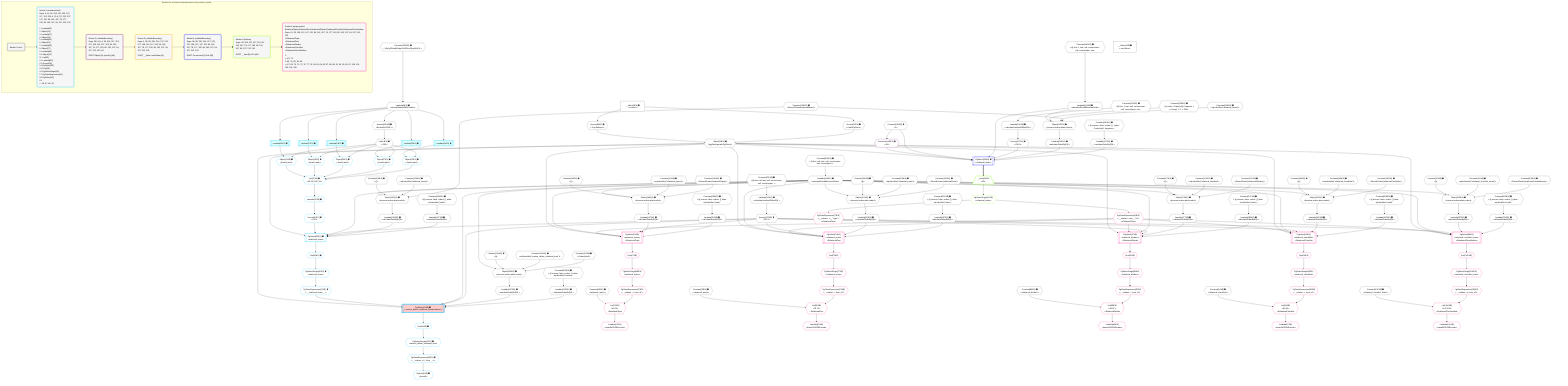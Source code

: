 %%{init: {'themeVariables': { 'fontSize': '12px'}}}%%
graph TD
    classDef path fill:#eee,stroke:#000,color:#000
    classDef plan fill:#fff,stroke-width:1px,color:#000
    classDef itemplan fill:#fff,stroke-width:2px,color:#000
    classDef unbatchedplan fill:#dff,stroke-width:1px,color:#000
    classDef sideeffectplan fill:#fcc,stroke-width:2px,color:#000
    classDef bucket fill:#f6f6f6,color:#000,stroke-width:2px,text-align:left


    %% plan dependencies
    Object116{{"Object[116∈0] ➊<br />ᐸ{reverse,orders,alias,codec}ᐳ"}}:::plan
    Lambda108{{"Lambda[108∈0] ➊<br />ᐸcalculateShouldReverseOrderᐳ"}}:::plan
    Constant113{{"Constant[113∈0] ➊<br />ᐸ[]ᐳ"}}:::plan
    Constant114{{"Constant[114∈0] ➊<br />ᐸsql.identifier(”custom_delete_relational_item”)ᐳ"}}:::plan
    Constant115{{"Constant[115∈0] ➊<br />ᐸCodec(bool)ᐳ"}}:::plan
    Lambda108 & Constant113 & Constant114 & Constant115 --> Object116
    Object131{{"Object[131∈0] ➊<br />ᐸ{reverse,orders,alias,codec}ᐳ"}}:::plan
    Constant128{{"Constant[128∈0] ➊<br />ᐸ[]ᐳ"}}:::plan
    Constant129{{"Constant[129∈0] ➊<br />ᐸsql.identifier(”relational_items”)ᐳ"}}:::plan
    Constant130{{"Constant[130∈0] ➊<br />ᐸRecordCodec(relationalItems)ᐳ"}}:::plan
    Lambda108 & Constant128 & Constant129 & Constant130 --> Object131
    Object146{{"Object[146∈0] ➊<br />ᐸ{reverse,orders,alias,codec}ᐳ"}}:::plan
    Constant143{{"Constant[143∈0] ➊<br />ᐸ[]ᐳ"}}:::plan
    Constant144{{"Constant[144∈0] ➊<br />ᐸsql.identifier(”relational_topics”)ᐳ"}}:::plan
    Constant145{{"Constant[145∈0] ➊<br />ᐸRecordCodec(relationalTopics)ᐳ"}}:::plan
    Lambda108 & Constant143 & Constant144 & Constant145 --> Object146
    Object161{{"Object[161∈0] ➊<br />ᐸ{reverse,orders,alias,codec}ᐳ"}}:::plan
    Constant158{{"Constant[158∈0] ➊<br />ᐸ[]ᐳ"}}:::plan
    Constant159{{"Constant[159∈0] ➊<br />ᐸsql.identifier(”relational_posts”)ᐳ"}}:::plan
    Constant160{{"Constant[160∈0] ➊<br />ᐸRecordCodec(relationalPosts)ᐳ"}}:::plan
    Lambda108 & Constant158 & Constant159 & Constant160 --> Object161
    Object176{{"Object[176∈0] ➊<br />ᐸ{reverse,orders,alias,codec}ᐳ"}}:::plan
    Constant173{{"Constant[173∈0] ➊<br />ᐸ[]ᐳ"}}:::plan
    Constant174{{"Constant[174∈0] ➊<br />ᐸsql.identifier(”relational_dividers”)ᐳ"}}:::plan
    Constant175{{"Constant[175∈0] ➊<br />ᐸRecordCodec(relationalDividers)ᐳ"}}:::plan
    Lambda108 & Constant173 & Constant174 & Constant175 --> Object176
    Object191{{"Object[191∈0] ➊<br />ᐸ{reverse,orders,alias,codec}ᐳ"}}:::plan
    Constant188{{"Constant[188∈0] ➊<br />ᐸ[]ᐳ"}}:::plan
    Constant189{{"Constant[189∈0] ➊<br />ᐸsql.identifier(”relational_checklists”)ᐳ"}}:::plan
    Constant190{{"Constant[190∈0] ➊<br />ᐸRecordCodec(relationalChecklists)ᐳ"}}:::plan
    Lambda108 & Constant188 & Constant189 & Constant190 --> Object191
    Object206{{"Object[206∈0] ➊<br />ᐸ{reverse,orders,alias,codec}ᐳ"}}:::plan
    Constant203{{"Constant[203∈0] ➊<br />ᐸ[]ᐳ"}}:::plan
    Constant204{{"Constant[204∈0] ➊<br />ᐸsql.identifier(”relational_checklist_items”)ᐳ"}}:::plan
    Constant205{{"Constant[205∈0] ➊<br />ᐸRecordCodec(relationalChecklistItems)ᐳ"}}:::plan
    Lambda108 & Constant203 & Constant204 & Constant205 --> Object206
    Object221{{"Object[221∈0] ➊<br />ᐸ{reverse,orders,alias,codec}ᐳ"}}:::plan
    Lambda214{{"Lambda[214∈0] ➊<br />ᐸcalculateShouldReverseOrderᐳ"}}:::plan
    Constant218{{"Constant[218∈0] ➊<br />ᐸ[ { codec: Codec(int4), fragment: { n: [Array], f: 0, c: 266ᐳ"}}:::plan
    Constant219{{"Constant[219∈0] ➊<br />ᐸsql.identifier(”relational_items”)ᐳ"}}:::plan
    Lambda214 & Constant218 & Constant219 & Constant130 --> Object221
    Object38{{"Object[38∈0] ➊<br />ᐸ{pgSettings,withPgClient}ᐳ"}}:::plan
    Access36{{"Access[36∈0] ➊<br />ᐸ2.pgSettingsᐳ"}}:::plan
    Access37{{"Access[37∈0] ➊<br />ᐸ2.withPgClientᐳ"}}:::plan
    Access36 & Access37 --> Object38
    Lambda9{{"Lambda[9∈0] ➊<br />ᐸdecodeNodeIdWithCodecsᐳ"}}:::plan
    Constant229{{"Constant[229∈0] ➊<br />ᐸ'WyJyZWxhdGlvbmFsX3RvcGljcyIsMV0='ᐳ"}}:::plan
    Constant229 --> Lambda9
    List14{{"List[14∈0] ➊<br />ᐸ228ᐳ"}}:::plan
    Access228{{"Access[228∈0] ➊<br />ᐸ9.base64JSON.1ᐳ"}}:::plan
    Access228 --> List14
    __Value2["__Value[2∈0] ➊<br />ᐸcontextᐳ"]:::plan
    __Value2 --> Access36
    __Value2 --> Access37
    Constant231{{"Constant[231∈0] ➊<br />ᐸ§{ first: null, last: null, cursorLower: null, cursorUpper: ᐳ"}}:::plan
    Constant231 --> Lambda108
    Lambda111{{"Lambda[111∈0] ➊<br />ᐸcalculateLimitAndOffsetSQLᐳ"}}:::plan
    Constant232{{"Constant[232∈0] ➊<br />ᐸ§{ first: null, last: null, cursorLower: null, cursorUpper: ᐳ"}}:::plan
    Constant232 --> Lambda111
    Access112{{"Access[112∈0] ➊<br />ᐸ111.0ᐳ"}}:::plan
    Lambda111 --> Access112
    Lambda117{{"Lambda[117∈0] ➊<br />ᐸcalculateOrderBySQLᐳ"}}:::plan
    Object116 --> Lambda117
    Lambda122{{"Lambda[122∈0] ➊<br />ᐸcalculateOrderBySQLᐳ"}}:::plan
    Constant233{{"Constant[233∈0] ➊<br />ᐸ§{ reverse: false, orders: [], alias: sql.identifier(”customᐳ"}}:::plan
    Constant233 --> Lambda122
    Lambda132{{"Lambda[132∈0] ➊<br />ᐸcalculateOrderBySQLᐳ"}}:::plan
    Object131 --> Lambda132
    Lambda137{{"Lambda[137∈0] ➊<br />ᐸcalculateOrderBySQLᐳ"}}:::plan
    Constant234{{"Constant[234∈0] ➊<br />ᐸ§{ reverse: false, orders: [], alias: sql.identifier(”relatiᐳ"}}:::plan
    Constant234 --> Lambda137
    Lambda147{{"Lambda[147∈0] ➊<br />ᐸcalculateOrderBySQLᐳ"}}:::plan
    Object146 --> Lambda147
    Lambda152{{"Lambda[152∈0] ➊<br />ᐸcalculateOrderBySQLᐳ"}}:::plan
    Constant235{{"Constant[235∈0] ➊<br />ᐸ§{ reverse: false, orders: [], alias: sql.identifier(”relatiᐳ"}}:::plan
    Constant235 --> Lambda152
    Lambda162{{"Lambda[162∈0] ➊<br />ᐸcalculateOrderBySQLᐳ"}}:::plan
    Object161 --> Lambda162
    Lambda167{{"Lambda[167∈0] ➊<br />ᐸcalculateOrderBySQLᐳ"}}:::plan
    Constant236{{"Constant[236∈0] ➊<br />ᐸ§{ reverse: false, orders: [], alias: sql.identifier(”relatiᐳ"}}:::plan
    Constant236 --> Lambda167
    Lambda177{{"Lambda[177∈0] ➊<br />ᐸcalculateOrderBySQLᐳ"}}:::plan
    Object176 --> Lambda177
    Lambda182{{"Lambda[182∈0] ➊<br />ᐸcalculateOrderBySQLᐳ"}}:::plan
    Constant237{{"Constant[237∈0] ➊<br />ᐸ§{ reverse: false, orders: [], alias: sql.identifier(”relatiᐳ"}}:::plan
    Constant237 --> Lambda182
    Lambda192{{"Lambda[192∈0] ➊<br />ᐸcalculateOrderBySQLᐳ"}}:::plan
    Object191 --> Lambda192
    Lambda197{{"Lambda[197∈0] ➊<br />ᐸcalculateOrderBySQLᐳ"}}:::plan
    Constant238{{"Constant[238∈0] ➊<br />ᐸ§{ reverse: false, orders: [], alias: sql.identifier(”relatiᐳ"}}:::plan
    Constant238 --> Lambda197
    Lambda207{{"Lambda[207∈0] ➊<br />ᐸcalculateOrderBySQLᐳ"}}:::plan
    Object206 --> Lambda207
    Lambda212{{"Lambda[212∈0] ➊<br />ᐸcalculateOrderBySQLᐳ"}}:::plan
    Constant239{{"Constant[239∈0] ➊<br />ᐸ§{ reverse: false, orders: [], alias: sql.identifier(”relatiᐳ"}}:::plan
    Constant239 --> Lambda212
    Constant241{{"Constant[241∈0] ➊<br />ᐸ§{ first: 1, last: null, cursorLower: null, cursorUpper: nulᐳ"}}:::plan
    Constant241 --> Lambda214
    Lambda216{{"Lambda[216∈0] ➊<br />ᐸcalculateLimitAndOffsetSQLᐳ"}}:::plan
    Constant242{{"Constant[242∈0] ➊<br />ᐸ§{ first: 1, last: null, cursorLower: null, cursorUpper: nulᐳ"}}:::plan
    Constant242 --> Lambda216
    Access217{{"Access[217∈0] ➊<br />ᐸ216.0ᐳ"}}:::plan
    Lambda216 --> Access217
    Lambda222{{"Lambda[222∈0] ➊<br />ᐸcalculateOrderBySQLᐳ"}}:::plan
    Object221 --> Lambda222
    Lambda227{{"Lambda[227∈0] ➊<br />ᐸcalculateOrderBySQLᐳ"}}:::plan
    Constant240{{"Constant[240∈0] ➊<br />ᐸ§{ reverse: false, orders: [ { codec: Codec(int4), fragment:ᐳ"}}:::plan
    Constant240 --> Lambda227
    Lambda9 --> Access228
    __Value4["__Value[4∈0] ➊<br />ᐸrootValueᐳ"]:::plan
    Constant69{{"Constant[69∈0] ➊<br />ᐸ'relational_topics'ᐳ"}}:::plan
    Constant78{{"Constant[78∈0] ➊<br />ᐸ'relational_posts'ᐳ"}}:::plan
    Constant86{{"Constant[86∈0] ➊<br />ᐸ'relational_dividers'ᐳ"}}:::plan
    Constant94{{"Constant[94∈0] ➊<br />ᐸ'relational_checklists'ᐳ"}}:::plan
    Constant102{{"Constant[102∈0] ➊<br />ᐸ'relational_checklist_items'ᐳ"}}:::plan
    Constant230{{"Constant[230∈0] ➊<br />ᐸ1ᐳ"}}:::plan
    PgSelect35[["PgSelect[35∈1] ➊<br />ᐸrelational_itemsᐳ"]]:::plan
    Access34{{"Access[34∈1] ➊<br />ᐸ33.0ᐳ"}}:::plan
    Object38 & Access34 & Lambda108 & Access112 & Lambda132 & Lambda137 --> PgSelect35
    PgSelect42[["PgSelect[42∈1] ➊<br />ᐸcustom_delete_relational_item(mutation)ᐳ"]]:::sideeffectplan
    PgClassExpression41{{"PgClassExpression[41∈1] ➊<br />ᐸ__relational_items__ᐳ"}}:::plan
    Object38 & PgClassExpression41 & Lambda108 & Access112 & Lambda117 & Lambda122 --> PgSelect42
    List32{{"List[32∈1] ➊<br />ᐸ15,19,23,27,31ᐳ"}}:::plan
    Object15{{"Object[15∈1] ➊<br />ᐸ{match,pks}ᐳ"}}:::plan
    Object19{{"Object[19∈1] ➊<br />ᐸ{match,pks}ᐳ"}}:::plan
    Object23{{"Object[23∈1] ➊<br />ᐸ{match,pks}ᐳ"}}:::plan
    Object27{{"Object[27∈1] ➊<br />ᐸ{match,pks}ᐳ"}}:::plan
    Object31{{"Object[31∈1] ➊<br />ᐸ{match,pks}ᐳ"}}:::plan
    Object15 & Object19 & Object23 & Object27 & Object31 --> List32
    Lambda13[["Lambda[13∈1] ➊"]]:::unbatchedplan
    Lambda13 & List14 --> Object15
    Lambda17[["Lambda[17∈1] ➊"]]:::unbatchedplan
    Lambda17 & List14 --> Object19
    Lambda21[["Lambda[21∈1] ➊"]]:::unbatchedplan
    Lambda21 & List14 --> Object23
    Lambda25[["Lambda[25∈1] ➊"]]:::unbatchedplan
    Lambda25 & List14 --> Object27
    Lambda29[["Lambda[29∈1] ➊"]]:::unbatchedplan
    Lambda29 & List14 --> Object31
    Lambda9 --> Lambda13
    Lambda9 --> Lambda17
    Lambda9 --> Lambda21
    Lambda9 --> Lambda25
    Lambda9 --> Lambda29
    Lambda33{{"Lambda[33∈1] ➊"}}:::plan
    List32 --> Lambda33
    Lambda33 --> Access34
    First39{{"First[39∈1] ➊"}}:::plan
    PgSelect35 --> First39
    PgSelectSingle40{{"PgSelectSingle[40∈1] ➊<br />ᐸrelational_itemsᐳ"}}:::plan
    First39 --> PgSelectSingle40
    PgSelectSingle40 --> PgClassExpression41
    First46{{"First[46∈1] ➊"}}:::plan
    PgSelect42 --> First46
    PgSelectSingle47{{"PgSelectSingle[47∈1] ➊<br />ᐸcustom_delete_relational_itemᐳ"}}:::plan
    First46 --> PgSelectSingle47
    PgClassExpression48{{"PgClassExpression[48∈1] ➊<br />ᐸ__custom_d...l_item__.vᐳ"}}:::plan
    PgSelectSingle47 --> PgClassExpression48
    Object49{{"Object[49∈1] ➊<br />ᐸ{result}ᐳ"}}:::plan
    PgClassExpression48 --> Object49
    Connection58{{"Connection[58∈2] ➊<br />ᐸ54ᐳ"}}:::plan
    Constant230 --> Connection58
    PgSelect59[["PgSelect[59∈4] ➊<br />ᐸrelational_itemsᐳ"]]:::plan
    Object38 & Connection58 & Constant230 & Lambda214 & Access217 & Lambda222 & Lambda227 --> PgSelect59
    __Item60[/"__Item[60∈5]<br />ᐸ59ᐳ"\]:::itemplan
    PgSelect59 ==> __Item60
    PgSelectSingle61{{"PgSelectSingle[61∈5]<br />ᐸrelational_itemsᐳ"}}:::plan
    __Item60 --> PgSelectSingle61
    PgSelect63[["PgSelect[63∈6]<br />ᐸrelational_topicsᐳ<br />ᐳRelationalTopic"]]:::plan
    PgClassExpression62{{"PgClassExpression[62∈6]<br />ᐸ__relation...ems__.”id”ᐳ<br />ᐳRelationalTopic"}}:::plan
    Object38 & PgClassExpression62 & Lambda108 & Access112 & Lambda147 & Lambda152 --> PgSelect63
    PgSelect74[["PgSelect[74∈6]<br />ᐸrelational_postsᐳ<br />ᐳRelationalPost"]]:::plan
    Object38 & PgClassExpression62 & Lambda108 & Access112 & Lambda162 & Lambda167 --> PgSelect74
    PgSelect82[["PgSelect[82∈6]<br />ᐸrelational_dividersᐳ<br />ᐳRelationalDivider"]]:::plan
    Object38 & PgClassExpression62 & Lambda108 & Access112 & Lambda177 & Lambda182 --> PgSelect82
    PgSelect90[["PgSelect[90∈6]<br />ᐸrelational_checklistsᐳ<br />ᐳRelationalChecklist"]]:::plan
    Object38 & PgClassExpression62 & Lambda108 & Access112 & Lambda192 & Lambda197 --> PgSelect90
    PgSelect98[["PgSelect[98∈6]<br />ᐸrelational_checklist_itemsᐳ<br />ᐳRelationalChecklistItem"]]:::plan
    Object38 & PgClassExpression62 & Lambda108 & Access112 & Lambda207 & Lambda212 --> PgSelect98
    List71{{"List[71∈6]<br />ᐸ69,70ᐳ<br />ᐳRelationalTopic"}}:::plan
    PgClassExpression70{{"PgClassExpression[70∈6]<br />ᐸ__relation...c_item_id”ᐳ"}}:::plan
    Constant69 & PgClassExpression70 --> List71
    List80{{"List[80∈6]<br />ᐸ78,79ᐳ<br />ᐳRelationalPost"}}:::plan
    PgClassExpression79{{"PgClassExpression[79∈6]<br />ᐸ__relation...t_item_id”ᐳ"}}:::plan
    Constant78 & PgClassExpression79 --> List80
    List88{{"List[88∈6]<br />ᐸ86,87ᐳ<br />ᐳRelationalDivider"}}:::plan
    PgClassExpression87{{"PgClassExpression[87∈6]<br />ᐸ__relation...r_item_id”ᐳ"}}:::plan
    Constant86 & PgClassExpression87 --> List88
    List96{{"List[96∈6]<br />ᐸ94,95ᐳ<br />ᐳRelationalChecklist"}}:::plan
    PgClassExpression95{{"PgClassExpression[95∈6]<br />ᐸ__relation...t_item_id”ᐳ"}}:::plan
    Constant94 & PgClassExpression95 --> List96
    List104{{"List[104∈6]<br />ᐸ102,103ᐳ<br />ᐳRelationalChecklistItem"}}:::plan
    PgClassExpression103{{"PgClassExpression[103∈6]<br />ᐸ__relation...m_item_id”ᐳ"}}:::plan
    Constant102 & PgClassExpression103 --> List104
    PgSelectSingle61 --> PgClassExpression62
    First67{{"First[67∈6]"}}:::plan
    PgSelect63 --> First67
    PgSelectSingle68{{"PgSelectSingle[68∈6]<br />ᐸrelational_topicsᐳ"}}:::plan
    First67 --> PgSelectSingle68
    PgSelectSingle68 --> PgClassExpression70
    Lambda72{{"Lambda[72∈6]<br />ᐸbase64JSONEncodeᐳ"}}:::plan
    List71 --> Lambda72
    PgClassExpression73{{"PgClassExpression[73∈6]<br />ᐸ__relation...s__.”type”ᐳ<br />ᐳRelationalTopic"}}:::plan
    PgSelectSingle61 --> PgClassExpression73
    First76{{"First[76∈6]"}}:::plan
    PgSelect74 --> First76
    PgSelectSingle77{{"PgSelectSingle[77∈6]<br />ᐸrelational_postsᐳ"}}:::plan
    First76 --> PgSelectSingle77
    PgSelectSingle77 --> PgClassExpression79
    Lambda81{{"Lambda[81∈6]<br />ᐸbase64JSONEncodeᐳ"}}:::plan
    List80 --> Lambda81
    First84{{"First[84∈6]"}}:::plan
    PgSelect82 --> First84
    PgSelectSingle85{{"PgSelectSingle[85∈6]<br />ᐸrelational_dividersᐳ"}}:::plan
    First84 --> PgSelectSingle85
    PgSelectSingle85 --> PgClassExpression87
    Lambda89{{"Lambda[89∈6]<br />ᐸbase64JSONEncodeᐳ"}}:::plan
    List88 --> Lambda89
    First92{{"First[92∈6]"}}:::plan
    PgSelect90 --> First92
    PgSelectSingle93{{"PgSelectSingle[93∈6]<br />ᐸrelational_checklistsᐳ"}}:::plan
    First92 --> PgSelectSingle93
    PgSelectSingle93 --> PgClassExpression95
    Lambda97{{"Lambda[97∈6]<br />ᐸbase64JSONEncodeᐳ"}}:::plan
    List96 --> Lambda97
    First100{{"First[100∈6]"}}:::plan
    PgSelect98 --> First100
    PgSelectSingle101{{"PgSelectSingle[101∈6]<br />ᐸrelational_checklist_itemsᐳ"}}:::plan
    First100 --> PgSelectSingle101
    PgSelectSingle101 --> PgClassExpression103
    Lambda105{{"Lambda[105∈6]<br />ᐸbase64JSONEncodeᐳ"}}:::plan
    List104 --> Lambda105

    %% define steps

    subgraph "Buckets for mutations/v4/polymorphic.relay.custom_delete"
    Bucket0("Bucket 0 (root)"):::bucket
    classDef bucket0 stroke:#696969
    class Bucket0,__Value2,__Value4,Lambda9,List14,Access36,Access37,Object38,Constant69,Constant78,Constant86,Constant94,Constant102,Lambda108,Lambda111,Access112,Constant113,Constant114,Constant115,Object116,Lambda117,Lambda122,Constant128,Constant129,Constant130,Object131,Lambda132,Lambda137,Constant143,Constant144,Constant145,Object146,Lambda147,Lambda152,Constant158,Constant159,Constant160,Object161,Lambda162,Lambda167,Constant173,Constant174,Constant175,Object176,Lambda177,Lambda182,Constant188,Constant189,Constant190,Object191,Lambda192,Lambda197,Constant203,Constant204,Constant205,Object206,Lambda207,Lambda212,Lambda214,Lambda216,Access217,Constant218,Constant219,Object221,Lambda222,Lambda227,Access228,Constant229,Constant230,Constant231,Constant232,Constant233,Constant234,Constant235,Constant236,Constant237,Constant238,Constant239,Constant240,Constant241,Constant242 bucket0
    Bucket1("Bucket 1 (mutationField)<br />Deps: 9, 14, 38, 108, 112, 132, 137, 117, 122, 230, 4, 214, 217, 222, 227, 147, 152, 69, 162, 167, 78, 177, 182, 86, 192, 197, 94, 207, 212, 102<br /><br />1: Lambda[13]<br />2: Object[15]<br />3: Lambda[17]<br />4: Object[19]<br />5: Lambda[21]<br />6: Object[23]<br />7: Lambda[25]<br />8: Object[27]<br />9: Lambda[29]<br />10: Object[31]<br />11: List[32]<br />12: Lambda[33]<br />13: Access[34]<br />14: PgSelect[35]<br />15: First[39]<br />16: PgSelectSingle[40]<br />17: PgClassExpression[41]<br />18: PgSelect[42]<br />19: <br />ᐳ: 46, 47, 48, 49"):::bucket
    classDef bucket1 stroke:#00bfff
    class Bucket1,Lambda13,Object15,Lambda17,Object19,Lambda21,Object23,Lambda25,Object27,Lambda29,Object31,List32,Lambda33,Access34,PgSelect35,First39,PgSelectSingle40,PgClassExpression41,PgSelect42,First46,PgSelectSingle47,PgClassExpression48,Object49 bucket1
    Bucket2("Bucket 2 (nullableBoundary)<br />Deps: 230, 49, 4, 38, 214, 217, 222, 227, 108, 112, 147, 152, 69, 162, 167, 78, 177, 182, 86, 192, 197, 94, 207, 212, 102, 48<br /><br />ROOT Object{1}ᐸ{result}ᐳ[49]"):::bucket
    classDef bucket2 stroke:#7f007f
    class Bucket2,Connection58 bucket2
    Bucket3("Bucket 3 (nullableBoundary)<br />Deps: 4, 38, 58, 230, 214, 217, 222, 227, 108, 112, 147, 152, 69, 162, 167, 78, 177, 182, 86, 192, 197, 94, 207, 212, 102<br /><br />ROOT __ValueᐸrootValueᐳ[4]"):::bucket
    classDef bucket3 stroke:#ffa500
    class Bucket3 bucket3
    Bucket4("Bucket 4 (nullableBoundary)<br />Deps: 38, 58, 230, 214, 217, 222, 227, 108, 112, 147, 152, 69, 162, 167, 78, 177, 182, 86, 192, 197, 94, 207, 212, 102<br /><br />ROOT Connection{2}ᐸ54ᐳ[58]"):::bucket
    classDef bucket4 stroke:#0000ff
    class Bucket4,PgSelect59 bucket4
    Bucket5("Bucket 5 (listItem)<br />Deps: 38, 108, 112, 147, 152, 69, 162, 167, 78, 177, 182, 86, 192, 197, 94, 207, 212, 102<br /><br />ROOT __Item{5}ᐸ59ᐳ[60]"):::bucket
    classDef bucket5 stroke:#7fff00
    class Bucket5,__Item60,PgSelectSingle61 bucket5
    Bucket6("Bucket 6 (polymorphic)<br />RelationalTopic,RelationalPost,RelationalDivider,RelationalChecklist,RelationalChecklistItem<br />Deps: 61, 38, 108, 112, 147, 152, 69, 162, 167, 78, 177, 182, 86, 192, 197, 94, 207, 212, 102<br />ᐳRelationalTopic<br />ᐳRelationalPost<br />ᐳRelationalDivider<br />ᐳRelationalChecklist<br />ᐳRelationalChecklistItem<br /><br />1: <br />ᐳ: 62, 73<br />2: 63, 74, 82, 90, 98<br />ᐳ: 67, 68, 70, 71, 72, 76, 77, 79, 80, 81, 84, 85, 87, 88, 89, 92, 93, 95, 96, 97, 100, 101, 103, 104, 105"):::bucket
    classDef bucket6 stroke:#ff1493
    class Bucket6,PgClassExpression62,PgSelect63,First67,PgSelectSingle68,PgClassExpression70,List71,Lambda72,PgClassExpression73,PgSelect74,First76,PgSelectSingle77,PgClassExpression79,List80,Lambda81,PgSelect82,First84,PgSelectSingle85,PgClassExpression87,List88,Lambda89,PgSelect90,First92,PgSelectSingle93,PgClassExpression95,List96,Lambda97,PgSelect98,First100,PgSelectSingle101,PgClassExpression103,List104,Lambda105 bucket6
    Bucket0 --> Bucket1
    Bucket1 --> Bucket2
    Bucket2 --> Bucket3
    Bucket3 --> Bucket4
    Bucket4 --> Bucket5
    Bucket5 --> Bucket6
    end